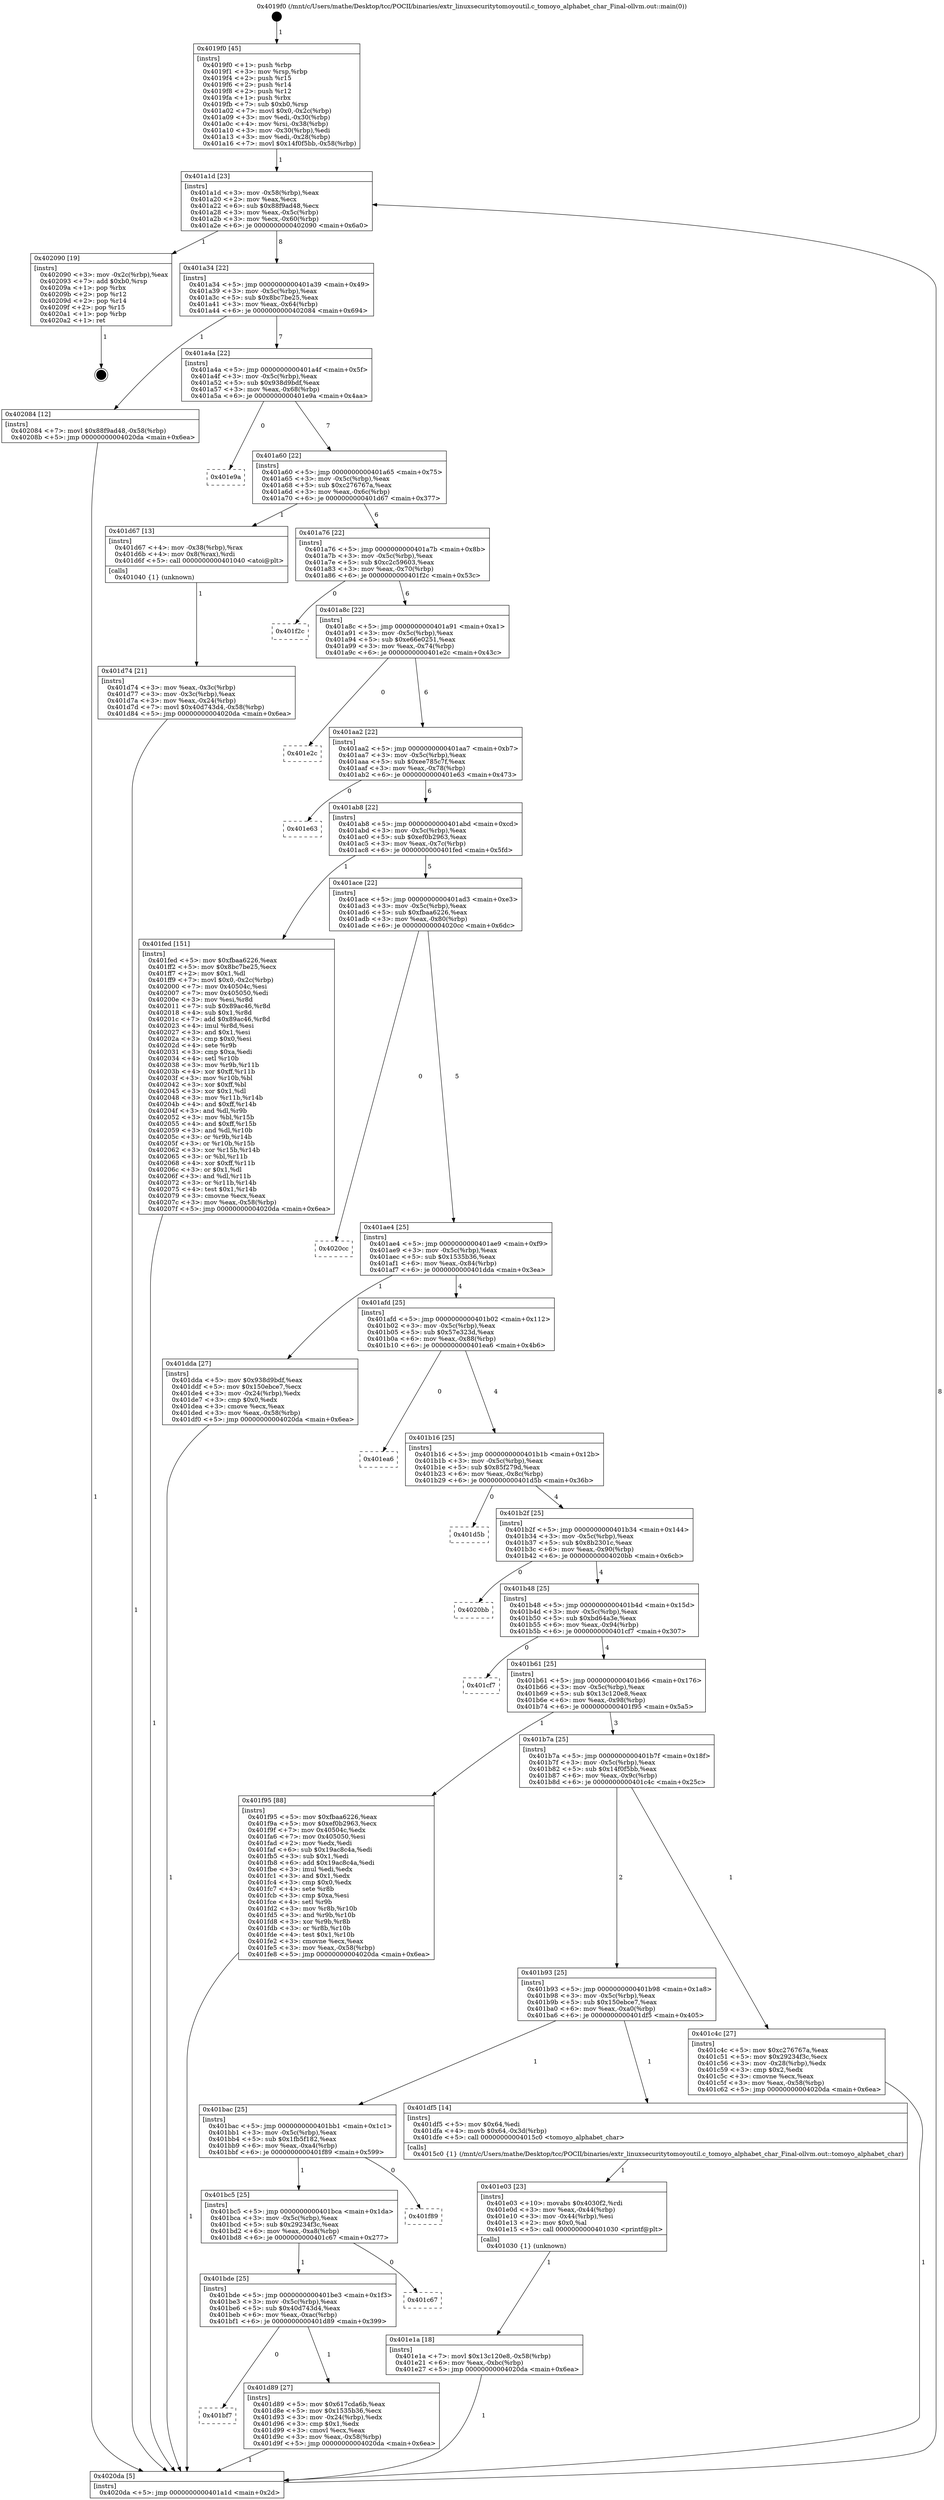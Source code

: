 digraph "0x4019f0" {
  label = "0x4019f0 (/mnt/c/Users/mathe/Desktop/tcc/POCII/binaries/extr_linuxsecuritytomoyoutil.c_tomoyo_alphabet_char_Final-ollvm.out::main(0))"
  labelloc = "t"
  node[shape=record]

  Entry [label="",width=0.3,height=0.3,shape=circle,fillcolor=black,style=filled]
  "0x401a1d" [label="{
     0x401a1d [23]\l
     | [instrs]\l
     &nbsp;&nbsp;0x401a1d \<+3\>: mov -0x58(%rbp),%eax\l
     &nbsp;&nbsp;0x401a20 \<+2\>: mov %eax,%ecx\l
     &nbsp;&nbsp;0x401a22 \<+6\>: sub $0x88f9ad48,%ecx\l
     &nbsp;&nbsp;0x401a28 \<+3\>: mov %eax,-0x5c(%rbp)\l
     &nbsp;&nbsp;0x401a2b \<+3\>: mov %ecx,-0x60(%rbp)\l
     &nbsp;&nbsp;0x401a2e \<+6\>: je 0000000000402090 \<main+0x6a0\>\l
  }"]
  "0x402090" [label="{
     0x402090 [19]\l
     | [instrs]\l
     &nbsp;&nbsp;0x402090 \<+3\>: mov -0x2c(%rbp),%eax\l
     &nbsp;&nbsp;0x402093 \<+7\>: add $0xb0,%rsp\l
     &nbsp;&nbsp;0x40209a \<+1\>: pop %rbx\l
     &nbsp;&nbsp;0x40209b \<+2\>: pop %r12\l
     &nbsp;&nbsp;0x40209d \<+2\>: pop %r14\l
     &nbsp;&nbsp;0x40209f \<+2\>: pop %r15\l
     &nbsp;&nbsp;0x4020a1 \<+1\>: pop %rbp\l
     &nbsp;&nbsp;0x4020a2 \<+1\>: ret\l
  }"]
  "0x401a34" [label="{
     0x401a34 [22]\l
     | [instrs]\l
     &nbsp;&nbsp;0x401a34 \<+5\>: jmp 0000000000401a39 \<main+0x49\>\l
     &nbsp;&nbsp;0x401a39 \<+3\>: mov -0x5c(%rbp),%eax\l
     &nbsp;&nbsp;0x401a3c \<+5\>: sub $0x8bc7be25,%eax\l
     &nbsp;&nbsp;0x401a41 \<+3\>: mov %eax,-0x64(%rbp)\l
     &nbsp;&nbsp;0x401a44 \<+6\>: je 0000000000402084 \<main+0x694\>\l
  }"]
  Exit [label="",width=0.3,height=0.3,shape=circle,fillcolor=black,style=filled,peripheries=2]
  "0x402084" [label="{
     0x402084 [12]\l
     | [instrs]\l
     &nbsp;&nbsp;0x402084 \<+7\>: movl $0x88f9ad48,-0x58(%rbp)\l
     &nbsp;&nbsp;0x40208b \<+5\>: jmp 00000000004020da \<main+0x6ea\>\l
  }"]
  "0x401a4a" [label="{
     0x401a4a [22]\l
     | [instrs]\l
     &nbsp;&nbsp;0x401a4a \<+5\>: jmp 0000000000401a4f \<main+0x5f\>\l
     &nbsp;&nbsp;0x401a4f \<+3\>: mov -0x5c(%rbp),%eax\l
     &nbsp;&nbsp;0x401a52 \<+5\>: sub $0x938d9bdf,%eax\l
     &nbsp;&nbsp;0x401a57 \<+3\>: mov %eax,-0x68(%rbp)\l
     &nbsp;&nbsp;0x401a5a \<+6\>: je 0000000000401e9a \<main+0x4aa\>\l
  }"]
  "0x401e1a" [label="{
     0x401e1a [18]\l
     | [instrs]\l
     &nbsp;&nbsp;0x401e1a \<+7\>: movl $0x13c120e8,-0x58(%rbp)\l
     &nbsp;&nbsp;0x401e21 \<+6\>: mov %eax,-0xbc(%rbp)\l
     &nbsp;&nbsp;0x401e27 \<+5\>: jmp 00000000004020da \<main+0x6ea\>\l
  }"]
  "0x401e9a" [label="{
     0x401e9a\l
  }", style=dashed]
  "0x401a60" [label="{
     0x401a60 [22]\l
     | [instrs]\l
     &nbsp;&nbsp;0x401a60 \<+5\>: jmp 0000000000401a65 \<main+0x75\>\l
     &nbsp;&nbsp;0x401a65 \<+3\>: mov -0x5c(%rbp),%eax\l
     &nbsp;&nbsp;0x401a68 \<+5\>: sub $0xc276767a,%eax\l
     &nbsp;&nbsp;0x401a6d \<+3\>: mov %eax,-0x6c(%rbp)\l
     &nbsp;&nbsp;0x401a70 \<+6\>: je 0000000000401d67 \<main+0x377\>\l
  }"]
  "0x401e03" [label="{
     0x401e03 [23]\l
     | [instrs]\l
     &nbsp;&nbsp;0x401e03 \<+10\>: movabs $0x4030f2,%rdi\l
     &nbsp;&nbsp;0x401e0d \<+3\>: mov %eax,-0x44(%rbp)\l
     &nbsp;&nbsp;0x401e10 \<+3\>: mov -0x44(%rbp),%esi\l
     &nbsp;&nbsp;0x401e13 \<+2\>: mov $0x0,%al\l
     &nbsp;&nbsp;0x401e15 \<+5\>: call 0000000000401030 \<printf@plt\>\l
     | [calls]\l
     &nbsp;&nbsp;0x401030 \{1\} (unknown)\l
  }"]
  "0x401d67" [label="{
     0x401d67 [13]\l
     | [instrs]\l
     &nbsp;&nbsp;0x401d67 \<+4\>: mov -0x38(%rbp),%rax\l
     &nbsp;&nbsp;0x401d6b \<+4\>: mov 0x8(%rax),%rdi\l
     &nbsp;&nbsp;0x401d6f \<+5\>: call 0000000000401040 \<atoi@plt\>\l
     | [calls]\l
     &nbsp;&nbsp;0x401040 \{1\} (unknown)\l
  }"]
  "0x401a76" [label="{
     0x401a76 [22]\l
     | [instrs]\l
     &nbsp;&nbsp;0x401a76 \<+5\>: jmp 0000000000401a7b \<main+0x8b\>\l
     &nbsp;&nbsp;0x401a7b \<+3\>: mov -0x5c(%rbp),%eax\l
     &nbsp;&nbsp;0x401a7e \<+5\>: sub $0xc2c59603,%eax\l
     &nbsp;&nbsp;0x401a83 \<+3\>: mov %eax,-0x70(%rbp)\l
     &nbsp;&nbsp;0x401a86 \<+6\>: je 0000000000401f2c \<main+0x53c\>\l
  }"]
  "0x401bf7" [label="{
     0x401bf7\l
  }", style=dashed]
  "0x401f2c" [label="{
     0x401f2c\l
  }", style=dashed]
  "0x401a8c" [label="{
     0x401a8c [22]\l
     | [instrs]\l
     &nbsp;&nbsp;0x401a8c \<+5\>: jmp 0000000000401a91 \<main+0xa1\>\l
     &nbsp;&nbsp;0x401a91 \<+3\>: mov -0x5c(%rbp),%eax\l
     &nbsp;&nbsp;0x401a94 \<+5\>: sub $0xe66e0251,%eax\l
     &nbsp;&nbsp;0x401a99 \<+3\>: mov %eax,-0x74(%rbp)\l
     &nbsp;&nbsp;0x401a9c \<+6\>: je 0000000000401e2c \<main+0x43c\>\l
  }"]
  "0x401d89" [label="{
     0x401d89 [27]\l
     | [instrs]\l
     &nbsp;&nbsp;0x401d89 \<+5\>: mov $0x617cda6b,%eax\l
     &nbsp;&nbsp;0x401d8e \<+5\>: mov $0x1535b36,%ecx\l
     &nbsp;&nbsp;0x401d93 \<+3\>: mov -0x24(%rbp),%edx\l
     &nbsp;&nbsp;0x401d96 \<+3\>: cmp $0x1,%edx\l
     &nbsp;&nbsp;0x401d99 \<+3\>: cmovl %ecx,%eax\l
     &nbsp;&nbsp;0x401d9c \<+3\>: mov %eax,-0x58(%rbp)\l
     &nbsp;&nbsp;0x401d9f \<+5\>: jmp 00000000004020da \<main+0x6ea\>\l
  }"]
  "0x401e2c" [label="{
     0x401e2c\l
  }", style=dashed]
  "0x401aa2" [label="{
     0x401aa2 [22]\l
     | [instrs]\l
     &nbsp;&nbsp;0x401aa2 \<+5\>: jmp 0000000000401aa7 \<main+0xb7\>\l
     &nbsp;&nbsp;0x401aa7 \<+3\>: mov -0x5c(%rbp),%eax\l
     &nbsp;&nbsp;0x401aaa \<+5\>: sub $0xee785c7f,%eax\l
     &nbsp;&nbsp;0x401aaf \<+3\>: mov %eax,-0x78(%rbp)\l
     &nbsp;&nbsp;0x401ab2 \<+6\>: je 0000000000401e63 \<main+0x473\>\l
  }"]
  "0x401bde" [label="{
     0x401bde [25]\l
     | [instrs]\l
     &nbsp;&nbsp;0x401bde \<+5\>: jmp 0000000000401be3 \<main+0x1f3\>\l
     &nbsp;&nbsp;0x401be3 \<+3\>: mov -0x5c(%rbp),%eax\l
     &nbsp;&nbsp;0x401be6 \<+5\>: sub $0x40d743d4,%eax\l
     &nbsp;&nbsp;0x401beb \<+6\>: mov %eax,-0xac(%rbp)\l
     &nbsp;&nbsp;0x401bf1 \<+6\>: je 0000000000401d89 \<main+0x399\>\l
  }"]
  "0x401e63" [label="{
     0x401e63\l
  }", style=dashed]
  "0x401ab8" [label="{
     0x401ab8 [22]\l
     | [instrs]\l
     &nbsp;&nbsp;0x401ab8 \<+5\>: jmp 0000000000401abd \<main+0xcd\>\l
     &nbsp;&nbsp;0x401abd \<+3\>: mov -0x5c(%rbp),%eax\l
     &nbsp;&nbsp;0x401ac0 \<+5\>: sub $0xef0b2963,%eax\l
     &nbsp;&nbsp;0x401ac5 \<+3\>: mov %eax,-0x7c(%rbp)\l
     &nbsp;&nbsp;0x401ac8 \<+6\>: je 0000000000401fed \<main+0x5fd\>\l
  }"]
  "0x401c67" [label="{
     0x401c67\l
  }", style=dashed]
  "0x401fed" [label="{
     0x401fed [151]\l
     | [instrs]\l
     &nbsp;&nbsp;0x401fed \<+5\>: mov $0xfbaa6226,%eax\l
     &nbsp;&nbsp;0x401ff2 \<+5\>: mov $0x8bc7be25,%ecx\l
     &nbsp;&nbsp;0x401ff7 \<+2\>: mov $0x1,%dl\l
     &nbsp;&nbsp;0x401ff9 \<+7\>: movl $0x0,-0x2c(%rbp)\l
     &nbsp;&nbsp;0x402000 \<+7\>: mov 0x40504c,%esi\l
     &nbsp;&nbsp;0x402007 \<+7\>: mov 0x405050,%edi\l
     &nbsp;&nbsp;0x40200e \<+3\>: mov %esi,%r8d\l
     &nbsp;&nbsp;0x402011 \<+7\>: sub $0x89ac46,%r8d\l
     &nbsp;&nbsp;0x402018 \<+4\>: sub $0x1,%r8d\l
     &nbsp;&nbsp;0x40201c \<+7\>: add $0x89ac46,%r8d\l
     &nbsp;&nbsp;0x402023 \<+4\>: imul %r8d,%esi\l
     &nbsp;&nbsp;0x402027 \<+3\>: and $0x1,%esi\l
     &nbsp;&nbsp;0x40202a \<+3\>: cmp $0x0,%esi\l
     &nbsp;&nbsp;0x40202d \<+4\>: sete %r9b\l
     &nbsp;&nbsp;0x402031 \<+3\>: cmp $0xa,%edi\l
     &nbsp;&nbsp;0x402034 \<+4\>: setl %r10b\l
     &nbsp;&nbsp;0x402038 \<+3\>: mov %r9b,%r11b\l
     &nbsp;&nbsp;0x40203b \<+4\>: xor $0xff,%r11b\l
     &nbsp;&nbsp;0x40203f \<+3\>: mov %r10b,%bl\l
     &nbsp;&nbsp;0x402042 \<+3\>: xor $0xff,%bl\l
     &nbsp;&nbsp;0x402045 \<+3\>: xor $0x1,%dl\l
     &nbsp;&nbsp;0x402048 \<+3\>: mov %r11b,%r14b\l
     &nbsp;&nbsp;0x40204b \<+4\>: and $0xff,%r14b\l
     &nbsp;&nbsp;0x40204f \<+3\>: and %dl,%r9b\l
     &nbsp;&nbsp;0x402052 \<+3\>: mov %bl,%r15b\l
     &nbsp;&nbsp;0x402055 \<+4\>: and $0xff,%r15b\l
     &nbsp;&nbsp;0x402059 \<+3\>: and %dl,%r10b\l
     &nbsp;&nbsp;0x40205c \<+3\>: or %r9b,%r14b\l
     &nbsp;&nbsp;0x40205f \<+3\>: or %r10b,%r15b\l
     &nbsp;&nbsp;0x402062 \<+3\>: xor %r15b,%r14b\l
     &nbsp;&nbsp;0x402065 \<+3\>: or %bl,%r11b\l
     &nbsp;&nbsp;0x402068 \<+4\>: xor $0xff,%r11b\l
     &nbsp;&nbsp;0x40206c \<+3\>: or $0x1,%dl\l
     &nbsp;&nbsp;0x40206f \<+3\>: and %dl,%r11b\l
     &nbsp;&nbsp;0x402072 \<+3\>: or %r11b,%r14b\l
     &nbsp;&nbsp;0x402075 \<+4\>: test $0x1,%r14b\l
     &nbsp;&nbsp;0x402079 \<+3\>: cmovne %ecx,%eax\l
     &nbsp;&nbsp;0x40207c \<+3\>: mov %eax,-0x58(%rbp)\l
     &nbsp;&nbsp;0x40207f \<+5\>: jmp 00000000004020da \<main+0x6ea\>\l
  }"]
  "0x401ace" [label="{
     0x401ace [22]\l
     | [instrs]\l
     &nbsp;&nbsp;0x401ace \<+5\>: jmp 0000000000401ad3 \<main+0xe3\>\l
     &nbsp;&nbsp;0x401ad3 \<+3\>: mov -0x5c(%rbp),%eax\l
     &nbsp;&nbsp;0x401ad6 \<+5\>: sub $0xfbaa6226,%eax\l
     &nbsp;&nbsp;0x401adb \<+3\>: mov %eax,-0x80(%rbp)\l
     &nbsp;&nbsp;0x401ade \<+6\>: je 00000000004020cc \<main+0x6dc\>\l
  }"]
  "0x401bc5" [label="{
     0x401bc5 [25]\l
     | [instrs]\l
     &nbsp;&nbsp;0x401bc5 \<+5\>: jmp 0000000000401bca \<main+0x1da\>\l
     &nbsp;&nbsp;0x401bca \<+3\>: mov -0x5c(%rbp),%eax\l
     &nbsp;&nbsp;0x401bcd \<+5\>: sub $0x29234f3c,%eax\l
     &nbsp;&nbsp;0x401bd2 \<+6\>: mov %eax,-0xa8(%rbp)\l
     &nbsp;&nbsp;0x401bd8 \<+6\>: je 0000000000401c67 \<main+0x277\>\l
  }"]
  "0x4020cc" [label="{
     0x4020cc\l
  }", style=dashed]
  "0x401ae4" [label="{
     0x401ae4 [25]\l
     | [instrs]\l
     &nbsp;&nbsp;0x401ae4 \<+5\>: jmp 0000000000401ae9 \<main+0xf9\>\l
     &nbsp;&nbsp;0x401ae9 \<+3\>: mov -0x5c(%rbp),%eax\l
     &nbsp;&nbsp;0x401aec \<+5\>: sub $0x1535b36,%eax\l
     &nbsp;&nbsp;0x401af1 \<+6\>: mov %eax,-0x84(%rbp)\l
     &nbsp;&nbsp;0x401af7 \<+6\>: je 0000000000401dda \<main+0x3ea\>\l
  }"]
  "0x401f89" [label="{
     0x401f89\l
  }", style=dashed]
  "0x401dda" [label="{
     0x401dda [27]\l
     | [instrs]\l
     &nbsp;&nbsp;0x401dda \<+5\>: mov $0x938d9bdf,%eax\l
     &nbsp;&nbsp;0x401ddf \<+5\>: mov $0x150ebce7,%ecx\l
     &nbsp;&nbsp;0x401de4 \<+3\>: mov -0x24(%rbp),%edx\l
     &nbsp;&nbsp;0x401de7 \<+3\>: cmp $0x0,%edx\l
     &nbsp;&nbsp;0x401dea \<+3\>: cmove %ecx,%eax\l
     &nbsp;&nbsp;0x401ded \<+3\>: mov %eax,-0x58(%rbp)\l
     &nbsp;&nbsp;0x401df0 \<+5\>: jmp 00000000004020da \<main+0x6ea\>\l
  }"]
  "0x401afd" [label="{
     0x401afd [25]\l
     | [instrs]\l
     &nbsp;&nbsp;0x401afd \<+5\>: jmp 0000000000401b02 \<main+0x112\>\l
     &nbsp;&nbsp;0x401b02 \<+3\>: mov -0x5c(%rbp),%eax\l
     &nbsp;&nbsp;0x401b05 \<+5\>: sub $0x57e323d,%eax\l
     &nbsp;&nbsp;0x401b0a \<+6\>: mov %eax,-0x88(%rbp)\l
     &nbsp;&nbsp;0x401b10 \<+6\>: je 0000000000401ea6 \<main+0x4b6\>\l
  }"]
  "0x401bac" [label="{
     0x401bac [25]\l
     | [instrs]\l
     &nbsp;&nbsp;0x401bac \<+5\>: jmp 0000000000401bb1 \<main+0x1c1\>\l
     &nbsp;&nbsp;0x401bb1 \<+3\>: mov -0x5c(%rbp),%eax\l
     &nbsp;&nbsp;0x401bb4 \<+5\>: sub $0x1fb5f182,%eax\l
     &nbsp;&nbsp;0x401bb9 \<+6\>: mov %eax,-0xa4(%rbp)\l
     &nbsp;&nbsp;0x401bbf \<+6\>: je 0000000000401f89 \<main+0x599\>\l
  }"]
  "0x401ea6" [label="{
     0x401ea6\l
  }", style=dashed]
  "0x401b16" [label="{
     0x401b16 [25]\l
     | [instrs]\l
     &nbsp;&nbsp;0x401b16 \<+5\>: jmp 0000000000401b1b \<main+0x12b\>\l
     &nbsp;&nbsp;0x401b1b \<+3\>: mov -0x5c(%rbp),%eax\l
     &nbsp;&nbsp;0x401b1e \<+5\>: sub $0x85f279d,%eax\l
     &nbsp;&nbsp;0x401b23 \<+6\>: mov %eax,-0x8c(%rbp)\l
     &nbsp;&nbsp;0x401b29 \<+6\>: je 0000000000401d5b \<main+0x36b\>\l
  }"]
  "0x401df5" [label="{
     0x401df5 [14]\l
     | [instrs]\l
     &nbsp;&nbsp;0x401df5 \<+5\>: mov $0x64,%edi\l
     &nbsp;&nbsp;0x401dfa \<+4\>: movb $0x64,-0x3d(%rbp)\l
     &nbsp;&nbsp;0x401dfe \<+5\>: call 00000000004015c0 \<tomoyo_alphabet_char\>\l
     | [calls]\l
     &nbsp;&nbsp;0x4015c0 \{1\} (/mnt/c/Users/mathe/Desktop/tcc/POCII/binaries/extr_linuxsecuritytomoyoutil.c_tomoyo_alphabet_char_Final-ollvm.out::tomoyo_alphabet_char)\l
  }"]
  "0x401d5b" [label="{
     0x401d5b\l
  }", style=dashed]
  "0x401b2f" [label="{
     0x401b2f [25]\l
     | [instrs]\l
     &nbsp;&nbsp;0x401b2f \<+5\>: jmp 0000000000401b34 \<main+0x144\>\l
     &nbsp;&nbsp;0x401b34 \<+3\>: mov -0x5c(%rbp),%eax\l
     &nbsp;&nbsp;0x401b37 \<+5\>: sub $0x8b2301c,%eax\l
     &nbsp;&nbsp;0x401b3c \<+6\>: mov %eax,-0x90(%rbp)\l
     &nbsp;&nbsp;0x401b42 \<+6\>: je 00000000004020bb \<main+0x6cb\>\l
  }"]
  "0x401d74" [label="{
     0x401d74 [21]\l
     | [instrs]\l
     &nbsp;&nbsp;0x401d74 \<+3\>: mov %eax,-0x3c(%rbp)\l
     &nbsp;&nbsp;0x401d77 \<+3\>: mov -0x3c(%rbp),%eax\l
     &nbsp;&nbsp;0x401d7a \<+3\>: mov %eax,-0x24(%rbp)\l
     &nbsp;&nbsp;0x401d7d \<+7\>: movl $0x40d743d4,-0x58(%rbp)\l
     &nbsp;&nbsp;0x401d84 \<+5\>: jmp 00000000004020da \<main+0x6ea\>\l
  }"]
  "0x4020bb" [label="{
     0x4020bb\l
  }", style=dashed]
  "0x401b48" [label="{
     0x401b48 [25]\l
     | [instrs]\l
     &nbsp;&nbsp;0x401b48 \<+5\>: jmp 0000000000401b4d \<main+0x15d\>\l
     &nbsp;&nbsp;0x401b4d \<+3\>: mov -0x5c(%rbp),%eax\l
     &nbsp;&nbsp;0x401b50 \<+5\>: sub $0xbd64a3e,%eax\l
     &nbsp;&nbsp;0x401b55 \<+6\>: mov %eax,-0x94(%rbp)\l
     &nbsp;&nbsp;0x401b5b \<+6\>: je 0000000000401cf7 \<main+0x307\>\l
  }"]
  "0x4019f0" [label="{
     0x4019f0 [45]\l
     | [instrs]\l
     &nbsp;&nbsp;0x4019f0 \<+1\>: push %rbp\l
     &nbsp;&nbsp;0x4019f1 \<+3\>: mov %rsp,%rbp\l
     &nbsp;&nbsp;0x4019f4 \<+2\>: push %r15\l
     &nbsp;&nbsp;0x4019f6 \<+2\>: push %r14\l
     &nbsp;&nbsp;0x4019f8 \<+2\>: push %r12\l
     &nbsp;&nbsp;0x4019fa \<+1\>: push %rbx\l
     &nbsp;&nbsp;0x4019fb \<+7\>: sub $0xb0,%rsp\l
     &nbsp;&nbsp;0x401a02 \<+7\>: movl $0x0,-0x2c(%rbp)\l
     &nbsp;&nbsp;0x401a09 \<+3\>: mov %edi,-0x30(%rbp)\l
     &nbsp;&nbsp;0x401a0c \<+4\>: mov %rsi,-0x38(%rbp)\l
     &nbsp;&nbsp;0x401a10 \<+3\>: mov -0x30(%rbp),%edi\l
     &nbsp;&nbsp;0x401a13 \<+3\>: mov %edi,-0x28(%rbp)\l
     &nbsp;&nbsp;0x401a16 \<+7\>: movl $0x14f0f5bb,-0x58(%rbp)\l
  }"]
  "0x401cf7" [label="{
     0x401cf7\l
  }", style=dashed]
  "0x401b61" [label="{
     0x401b61 [25]\l
     | [instrs]\l
     &nbsp;&nbsp;0x401b61 \<+5\>: jmp 0000000000401b66 \<main+0x176\>\l
     &nbsp;&nbsp;0x401b66 \<+3\>: mov -0x5c(%rbp),%eax\l
     &nbsp;&nbsp;0x401b69 \<+5\>: sub $0x13c120e8,%eax\l
     &nbsp;&nbsp;0x401b6e \<+6\>: mov %eax,-0x98(%rbp)\l
     &nbsp;&nbsp;0x401b74 \<+6\>: je 0000000000401f95 \<main+0x5a5\>\l
  }"]
  "0x4020da" [label="{
     0x4020da [5]\l
     | [instrs]\l
     &nbsp;&nbsp;0x4020da \<+5\>: jmp 0000000000401a1d \<main+0x2d\>\l
  }"]
  "0x401f95" [label="{
     0x401f95 [88]\l
     | [instrs]\l
     &nbsp;&nbsp;0x401f95 \<+5\>: mov $0xfbaa6226,%eax\l
     &nbsp;&nbsp;0x401f9a \<+5\>: mov $0xef0b2963,%ecx\l
     &nbsp;&nbsp;0x401f9f \<+7\>: mov 0x40504c,%edx\l
     &nbsp;&nbsp;0x401fa6 \<+7\>: mov 0x405050,%esi\l
     &nbsp;&nbsp;0x401fad \<+2\>: mov %edx,%edi\l
     &nbsp;&nbsp;0x401faf \<+6\>: sub $0x19ac8c4a,%edi\l
     &nbsp;&nbsp;0x401fb5 \<+3\>: sub $0x1,%edi\l
     &nbsp;&nbsp;0x401fb8 \<+6\>: add $0x19ac8c4a,%edi\l
     &nbsp;&nbsp;0x401fbe \<+3\>: imul %edi,%edx\l
     &nbsp;&nbsp;0x401fc1 \<+3\>: and $0x1,%edx\l
     &nbsp;&nbsp;0x401fc4 \<+3\>: cmp $0x0,%edx\l
     &nbsp;&nbsp;0x401fc7 \<+4\>: sete %r8b\l
     &nbsp;&nbsp;0x401fcb \<+3\>: cmp $0xa,%esi\l
     &nbsp;&nbsp;0x401fce \<+4\>: setl %r9b\l
     &nbsp;&nbsp;0x401fd2 \<+3\>: mov %r8b,%r10b\l
     &nbsp;&nbsp;0x401fd5 \<+3\>: and %r9b,%r10b\l
     &nbsp;&nbsp;0x401fd8 \<+3\>: xor %r9b,%r8b\l
     &nbsp;&nbsp;0x401fdb \<+3\>: or %r8b,%r10b\l
     &nbsp;&nbsp;0x401fde \<+4\>: test $0x1,%r10b\l
     &nbsp;&nbsp;0x401fe2 \<+3\>: cmovne %ecx,%eax\l
     &nbsp;&nbsp;0x401fe5 \<+3\>: mov %eax,-0x58(%rbp)\l
     &nbsp;&nbsp;0x401fe8 \<+5\>: jmp 00000000004020da \<main+0x6ea\>\l
  }"]
  "0x401b7a" [label="{
     0x401b7a [25]\l
     | [instrs]\l
     &nbsp;&nbsp;0x401b7a \<+5\>: jmp 0000000000401b7f \<main+0x18f\>\l
     &nbsp;&nbsp;0x401b7f \<+3\>: mov -0x5c(%rbp),%eax\l
     &nbsp;&nbsp;0x401b82 \<+5\>: sub $0x14f0f5bb,%eax\l
     &nbsp;&nbsp;0x401b87 \<+6\>: mov %eax,-0x9c(%rbp)\l
     &nbsp;&nbsp;0x401b8d \<+6\>: je 0000000000401c4c \<main+0x25c\>\l
  }"]
  "0x401b93" [label="{
     0x401b93 [25]\l
     | [instrs]\l
     &nbsp;&nbsp;0x401b93 \<+5\>: jmp 0000000000401b98 \<main+0x1a8\>\l
     &nbsp;&nbsp;0x401b98 \<+3\>: mov -0x5c(%rbp),%eax\l
     &nbsp;&nbsp;0x401b9b \<+5\>: sub $0x150ebce7,%eax\l
     &nbsp;&nbsp;0x401ba0 \<+6\>: mov %eax,-0xa0(%rbp)\l
     &nbsp;&nbsp;0x401ba6 \<+6\>: je 0000000000401df5 \<main+0x405\>\l
  }"]
  "0x401c4c" [label="{
     0x401c4c [27]\l
     | [instrs]\l
     &nbsp;&nbsp;0x401c4c \<+5\>: mov $0xc276767a,%eax\l
     &nbsp;&nbsp;0x401c51 \<+5\>: mov $0x29234f3c,%ecx\l
     &nbsp;&nbsp;0x401c56 \<+3\>: mov -0x28(%rbp),%edx\l
     &nbsp;&nbsp;0x401c59 \<+3\>: cmp $0x2,%edx\l
     &nbsp;&nbsp;0x401c5c \<+3\>: cmovne %ecx,%eax\l
     &nbsp;&nbsp;0x401c5f \<+3\>: mov %eax,-0x58(%rbp)\l
     &nbsp;&nbsp;0x401c62 \<+5\>: jmp 00000000004020da \<main+0x6ea\>\l
  }"]
  Entry -> "0x4019f0" [label=" 1"]
  "0x401a1d" -> "0x402090" [label=" 1"]
  "0x401a1d" -> "0x401a34" [label=" 8"]
  "0x402090" -> Exit [label=" 1"]
  "0x401a34" -> "0x402084" [label=" 1"]
  "0x401a34" -> "0x401a4a" [label=" 7"]
  "0x402084" -> "0x4020da" [label=" 1"]
  "0x401a4a" -> "0x401e9a" [label=" 0"]
  "0x401a4a" -> "0x401a60" [label=" 7"]
  "0x401fed" -> "0x4020da" [label=" 1"]
  "0x401a60" -> "0x401d67" [label=" 1"]
  "0x401a60" -> "0x401a76" [label=" 6"]
  "0x401f95" -> "0x4020da" [label=" 1"]
  "0x401a76" -> "0x401f2c" [label=" 0"]
  "0x401a76" -> "0x401a8c" [label=" 6"]
  "0x401e1a" -> "0x4020da" [label=" 1"]
  "0x401a8c" -> "0x401e2c" [label=" 0"]
  "0x401a8c" -> "0x401aa2" [label=" 6"]
  "0x401e03" -> "0x401e1a" [label=" 1"]
  "0x401aa2" -> "0x401e63" [label=" 0"]
  "0x401aa2" -> "0x401ab8" [label=" 6"]
  "0x401dda" -> "0x4020da" [label=" 1"]
  "0x401ab8" -> "0x401fed" [label=" 1"]
  "0x401ab8" -> "0x401ace" [label=" 5"]
  "0x401d89" -> "0x4020da" [label=" 1"]
  "0x401ace" -> "0x4020cc" [label=" 0"]
  "0x401ace" -> "0x401ae4" [label=" 5"]
  "0x401bde" -> "0x401d89" [label=" 1"]
  "0x401ae4" -> "0x401dda" [label=" 1"]
  "0x401ae4" -> "0x401afd" [label=" 4"]
  "0x401df5" -> "0x401e03" [label=" 1"]
  "0x401afd" -> "0x401ea6" [label=" 0"]
  "0x401afd" -> "0x401b16" [label=" 4"]
  "0x401bc5" -> "0x401c67" [label=" 0"]
  "0x401b16" -> "0x401d5b" [label=" 0"]
  "0x401b16" -> "0x401b2f" [label=" 4"]
  "0x401bde" -> "0x401bf7" [label=" 0"]
  "0x401b2f" -> "0x4020bb" [label=" 0"]
  "0x401b2f" -> "0x401b48" [label=" 4"]
  "0x401bac" -> "0x401f89" [label=" 0"]
  "0x401b48" -> "0x401cf7" [label=" 0"]
  "0x401b48" -> "0x401b61" [label=" 4"]
  "0x401bc5" -> "0x401bde" [label=" 1"]
  "0x401b61" -> "0x401f95" [label=" 1"]
  "0x401b61" -> "0x401b7a" [label=" 3"]
  "0x401b93" -> "0x401bac" [label=" 1"]
  "0x401b7a" -> "0x401c4c" [label=" 1"]
  "0x401b7a" -> "0x401b93" [label=" 2"]
  "0x401c4c" -> "0x4020da" [label=" 1"]
  "0x4019f0" -> "0x401a1d" [label=" 1"]
  "0x4020da" -> "0x401a1d" [label=" 8"]
  "0x401d67" -> "0x401d74" [label=" 1"]
  "0x401d74" -> "0x4020da" [label=" 1"]
  "0x401bac" -> "0x401bc5" [label=" 1"]
  "0x401b93" -> "0x401df5" [label=" 1"]
}
